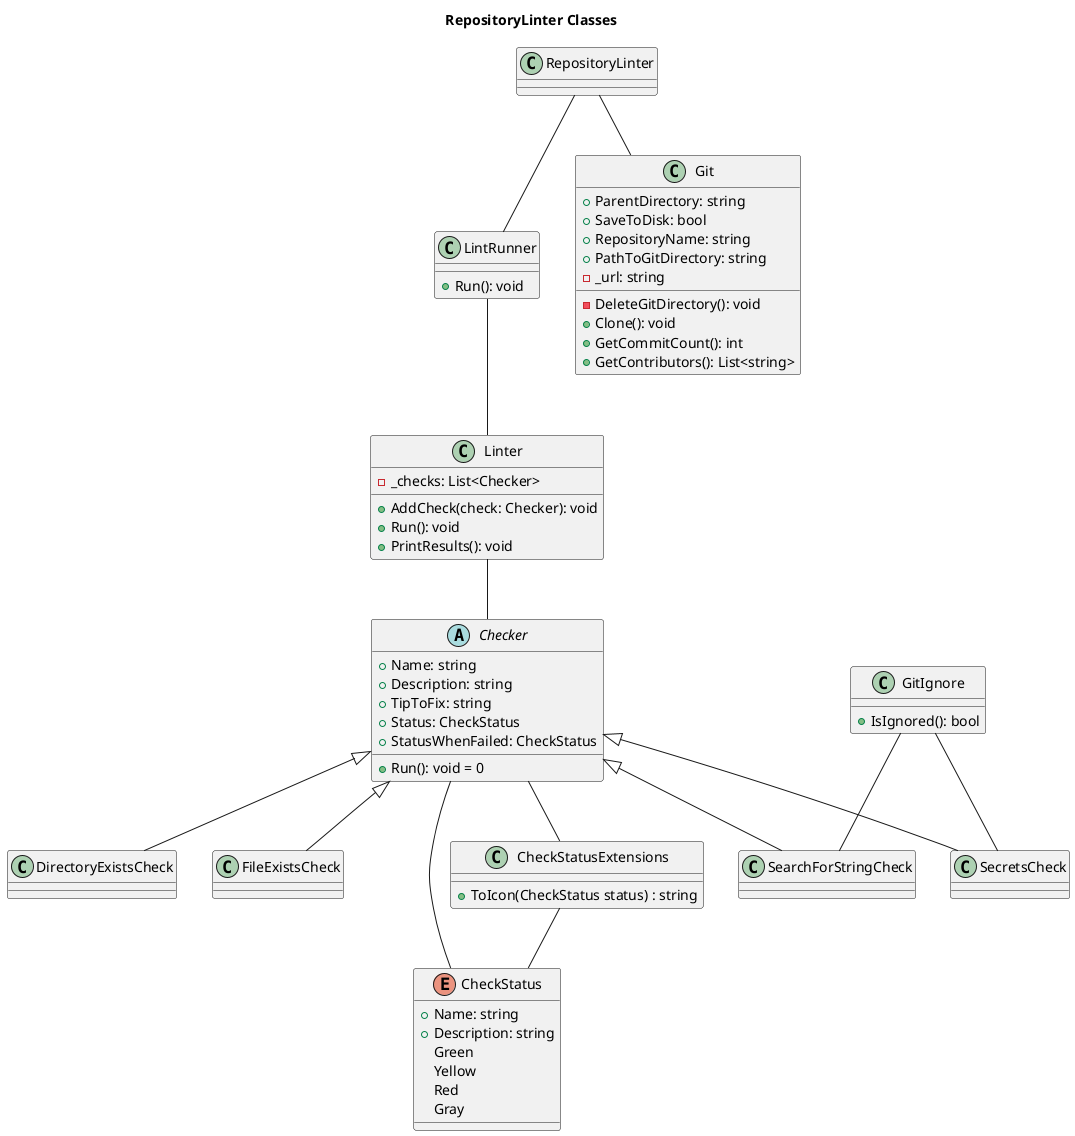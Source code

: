 @startuml Class Diagram
title RepositoryLinter Classes

class RepositoryLinter

class Linter {
    - _checks: List<Checker>

    +AddCheck(check: Checker): void
    +Run(): void
    +PrintResults(): void   
}

class LintRunner {
    +Run(): void
}

abstract class Checker {
    + Name: string
    + Description: string
    + TipToFix: string
    + Status: CheckStatus
    + StatusWhenFailed: CheckStatus
    +Run(): void = 0
}

class CheckStatus {
    + Name: string
    + Description: string
}

enum CheckStatus {
    Green
    Yellow
    Red
    Gray
}

class Git {
    + ParentDirectory: string
    + SaveToDisk: bool
    + RepositoryName: string
    + PathToGitDirectory: string
    - _url: string
    
    - DeleteGitDirectory(): void
    + Clone(): void
    + GetCommitCount(): int
    + GetContributors(): List<string>
}

GitIgnore : +IsIgnored(): bool 


RepositoryLinter -- LintRunner
RepositoryLinter -- Git
LintRunner -- Linter
Checker -- CheckStatus
Linter -- Checker
Checker <|-- DirectoryExistsCheck
Checker <|-- FileExistsCheck
Checker <|-- SearchForStringCheck
Checker <|-- SecretsCheck

GitIgnore -- SecretsCheck
GitIgnore -- SearchForStringCheck

CheckStatusExtensions : +ToIcon(CheckStatus status) : string
CheckStatusExtensions -- CheckStatus
Checker -- CheckStatusExtensions


@enduml